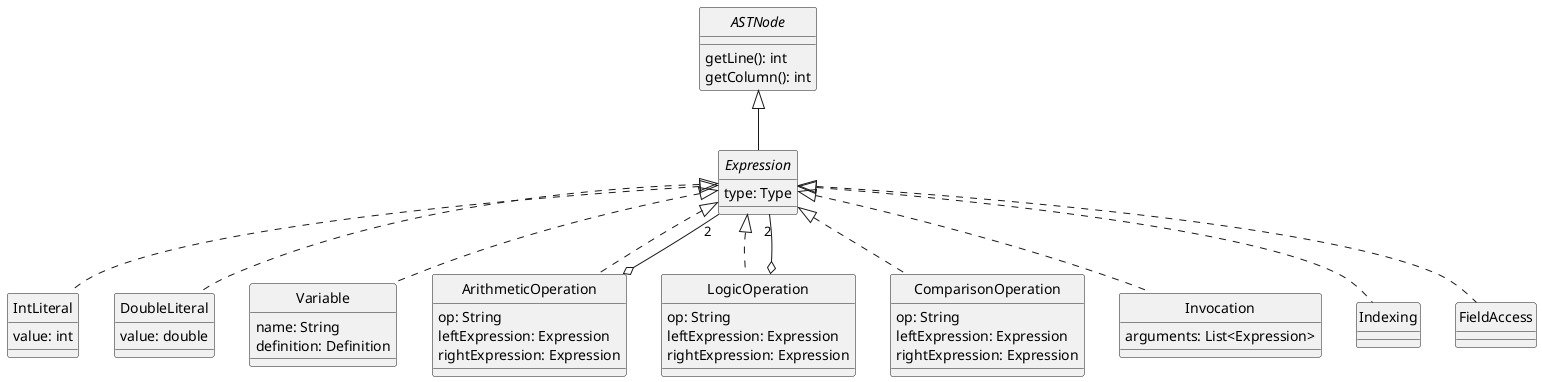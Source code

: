@startuml Expressions
skinparam style strictuml
skinparam monochrome true


interface ASTNode {
    getLine(): int
    getColumn(): int
}

interface Expression{
type: Type
}

class IntLiteral {
    value: int
}
class DoubleLiteral {
    value: double
}

class Variable{
    name: String
    definition: Definition
}
class ArithmeticOperation{
    op: String
    leftExpression: Expression
    rightExpression: Expression
}
class LogicOperation{
    op: String
    leftExpression: Expression
    rightExpression: Expression
}
class ComparisonOperation{
    op: String
    leftExpression: Expression
    rightExpression: Expression
}
class Invocation{
    arguments: List<Expression>
}
class Indexing{

}
class FieldAccess{

}
ASTNode <|-- Expression
Expression <|.. IntLiteral
Expression <|.. Invocation
Expression <|.. DoubleLiteral
Expression <|.. Variable
Expression <|.. ArithmeticOperation
Expression <|.. Indexing
Expression <|.. FieldAccess
Expression <|.. ComparisonOperation
ArithmeticOperation o-- "2" Expression
Expression <|.. LogicOperation
LogicOperation o-- "2" Expression

@enduml
